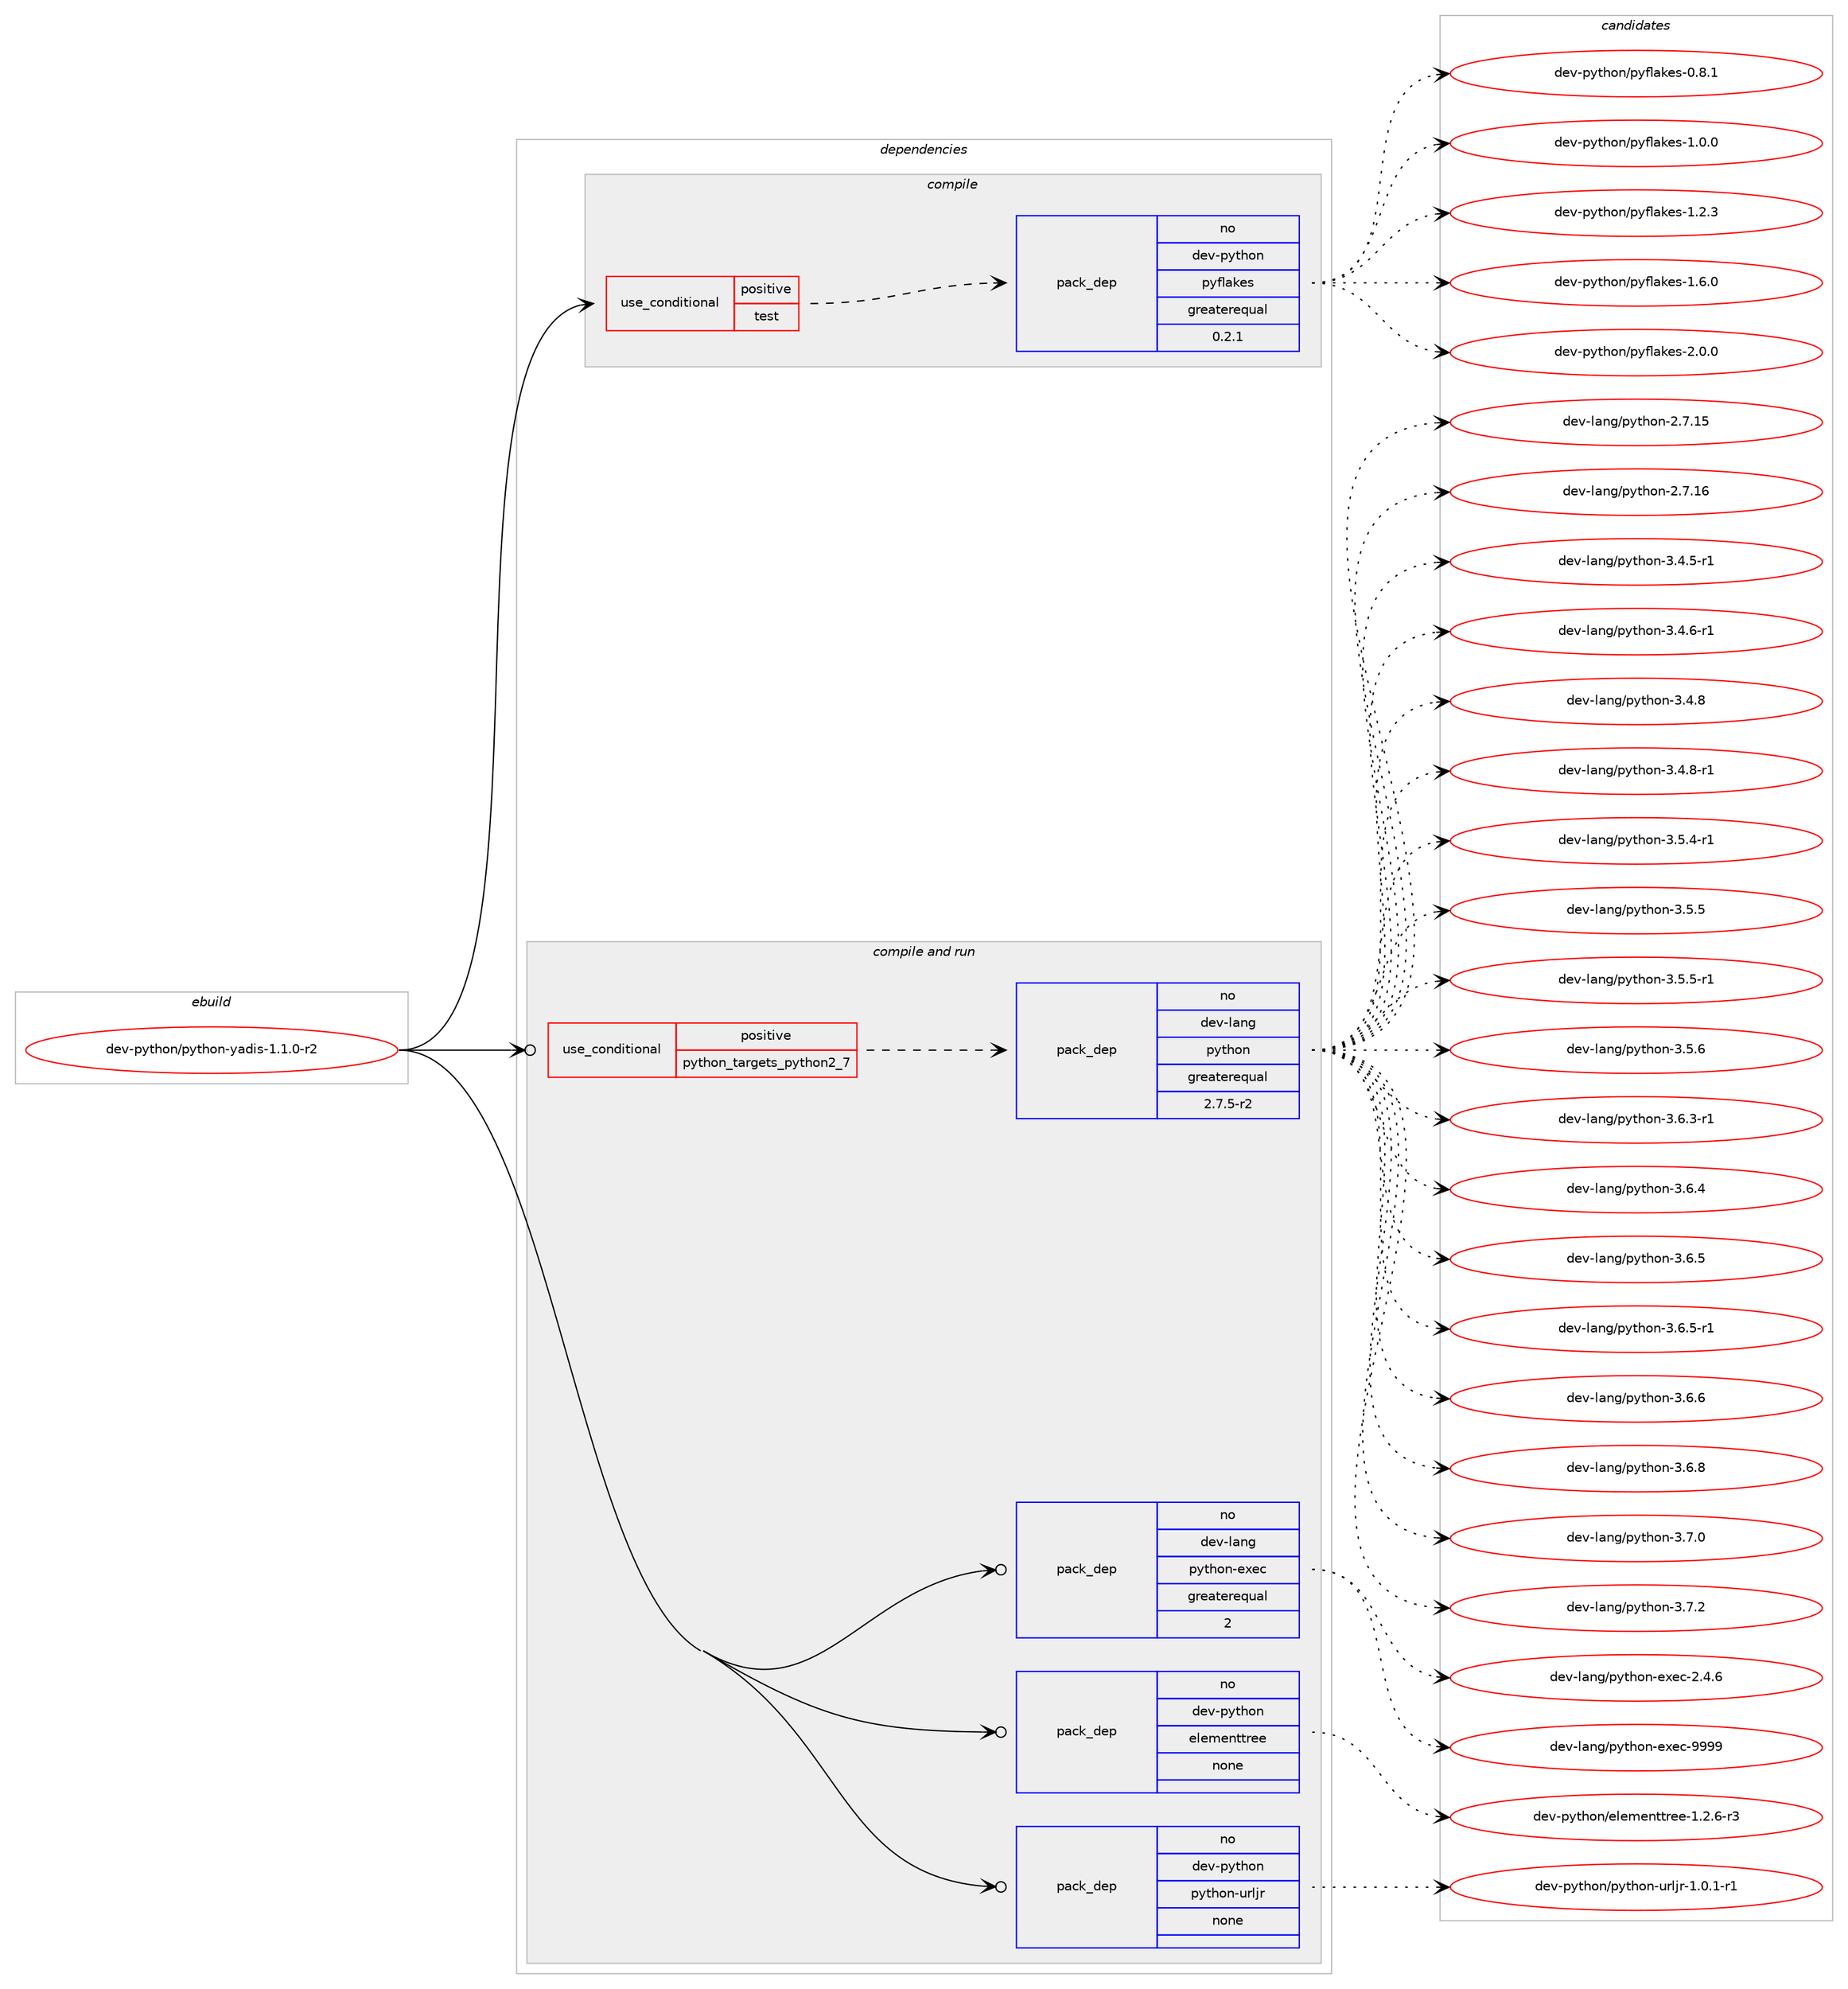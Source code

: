 digraph prolog {

# *************
# Graph options
# *************

newrank=true;
concentrate=true;
compound=true;
graph [rankdir=LR,fontname=Helvetica,fontsize=10,ranksep=1.5];#, ranksep=2.5, nodesep=0.2];
edge  [arrowhead=vee];
node  [fontname=Helvetica,fontsize=10];

# **********
# The ebuild
# **********

subgraph cluster_leftcol {
color=gray;
rank=same;
label=<<i>ebuild</i>>;
id [label="dev-python/python-yadis-1.1.0-r2", color=red, width=4, href="../dev-python/python-yadis-1.1.0-r2.svg"];
}

# ****************
# The dependencies
# ****************

subgraph cluster_midcol {
color=gray;
label=<<i>dependencies</i>>;
subgraph cluster_compile {
fillcolor="#eeeeee";
style=filled;
label=<<i>compile</i>>;
subgraph cond383162 {
dependency1437110 [label=<<TABLE BORDER="0" CELLBORDER="1" CELLSPACING="0" CELLPADDING="4"><TR><TD ROWSPAN="3" CELLPADDING="10">use_conditional</TD></TR><TR><TD>positive</TD></TR><TR><TD>test</TD></TR></TABLE>>, shape=none, color=red];
subgraph pack1030593 {
dependency1437111 [label=<<TABLE BORDER="0" CELLBORDER="1" CELLSPACING="0" CELLPADDING="4" WIDTH="220"><TR><TD ROWSPAN="6" CELLPADDING="30">pack_dep</TD></TR><TR><TD WIDTH="110">no</TD></TR><TR><TD>dev-python</TD></TR><TR><TD>pyflakes</TD></TR><TR><TD>greaterequal</TD></TR><TR><TD>0.2.1</TD></TR></TABLE>>, shape=none, color=blue];
}
dependency1437110:e -> dependency1437111:w [weight=20,style="dashed",arrowhead="vee"];
}
id:e -> dependency1437110:w [weight=20,style="solid",arrowhead="vee"];
}
subgraph cluster_compileandrun {
fillcolor="#eeeeee";
style=filled;
label=<<i>compile and run</i>>;
subgraph cond383163 {
dependency1437112 [label=<<TABLE BORDER="0" CELLBORDER="1" CELLSPACING="0" CELLPADDING="4"><TR><TD ROWSPAN="3" CELLPADDING="10">use_conditional</TD></TR><TR><TD>positive</TD></TR><TR><TD>python_targets_python2_7</TD></TR></TABLE>>, shape=none, color=red];
subgraph pack1030594 {
dependency1437113 [label=<<TABLE BORDER="0" CELLBORDER="1" CELLSPACING="0" CELLPADDING="4" WIDTH="220"><TR><TD ROWSPAN="6" CELLPADDING="30">pack_dep</TD></TR><TR><TD WIDTH="110">no</TD></TR><TR><TD>dev-lang</TD></TR><TR><TD>python</TD></TR><TR><TD>greaterequal</TD></TR><TR><TD>2.7.5-r2</TD></TR></TABLE>>, shape=none, color=blue];
}
dependency1437112:e -> dependency1437113:w [weight=20,style="dashed",arrowhead="vee"];
}
id:e -> dependency1437112:w [weight=20,style="solid",arrowhead="odotvee"];
subgraph pack1030595 {
dependency1437114 [label=<<TABLE BORDER="0" CELLBORDER="1" CELLSPACING="0" CELLPADDING="4" WIDTH="220"><TR><TD ROWSPAN="6" CELLPADDING="30">pack_dep</TD></TR><TR><TD WIDTH="110">no</TD></TR><TR><TD>dev-lang</TD></TR><TR><TD>python-exec</TD></TR><TR><TD>greaterequal</TD></TR><TR><TD>2</TD></TR></TABLE>>, shape=none, color=blue];
}
id:e -> dependency1437114:w [weight=20,style="solid",arrowhead="odotvee"];
subgraph pack1030596 {
dependency1437115 [label=<<TABLE BORDER="0" CELLBORDER="1" CELLSPACING="0" CELLPADDING="4" WIDTH="220"><TR><TD ROWSPAN="6" CELLPADDING="30">pack_dep</TD></TR><TR><TD WIDTH="110">no</TD></TR><TR><TD>dev-python</TD></TR><TR><TD>elementtree</TD></TR><TR><TD>none</TD></TR><TR><TD></TD></TR></TABLE>>, shape=none, color=blue];
}
id:e -> dependency1437115:w [weight=20,style="solid",arrowhead="odotvee"];
subgraph pack1030597 {
dependency1437116 [label=<<TABLE BORDER="0" CELLBORDER="1" CELLSPACING="0" CELLPADDING="4" WIDTH="220"><TR><TD ROWSPAN="6" CELLPADDING="30">pack_dep</TD></TR><TR><TD WIDTH="110">no</TD></TR><TR><TD>dev-python</TD></TR><TR><TD>python-urljr</TD></TR><TR><TD>none</TD></TR><TR><TD></TD></TR></TABLE>>, shape=none, color=blue];
}
id:e -> dependency1437116:w [weight=20,style="solid",arrowhead="odotvee"];
}
subgraph cluster_run {
fillcolor="#eeeeee";
style=filled;
label=<<i>run</i>>;
}
}

# **************
# The candidates
# **************

subgraph cluster_choices {
rank=same;
color=gray;
label=<<i>candidates</i>>;

subgraph choice1030593 {
color=black;
nodesep=1;
choice100101118451121211161041111104711212110210897107101115454846564649 [label="dev-python/pyflakes-0.8.1", color=red, width=4,href="../dev-python/pyflakes-0.8.1.svg"];
choice100101118451121211161041111104711212110210897107101115454946484648 [label="dev-python/pyflakes-1.0.0", color=red, width=4,href="../dev-python/pyflakes-1.0.0.svg"];
choice100101118451121211161041111104711212110210897107101115454946504651 [label="dev-python/pyflakes-1.2.3", color=red, width=4,href="../dev-python/pyflakes-1.2.3.svg"];
choice100101118451121211161041111104711212110210897107101115454946544648 [label="dev-python/pyflakes-1.6.0", color=red, width=4,href="../dev-python/pyflakes-1.6.0.svg"];
choice100101118451121211161041111104711212110210897107101115455046484648 [label="dev-python/pyflakes-2.0.0", color=red, width=4,href="../dev-python/pyflakes-2.0.0.svg"];
dependency1437111:e -> choice100101118451121211161041111104711212110210897107101115454846564649:w [style=dotted,weight="100"];
dependency1437111:e -> choice100101118451121211161041111104711212110210897107101115454946484648:w [style=dotted,weight="100"];
dependency1437111:e -> choice100101118451121211161041111104711212110210897107101115454946504651:w [style=dotted,weight="100"];
dependency1437111:e -> choice100101118451121211161041111104711212110210897107101115454946544648:w [style=dotted,weight="100"];
dependency1437111:e -> choice100101118451121211161041111104711212110210897107101115455046484648:w [style=dotted,weight="100"];
}
subgraph choice1030594 {
color=black;
nodesep=1;
choice10010111845108971101034711212111610411111045504655464953 [label="dev-lang/python-2.7.15", color=red, width=4,href="../dev-lang/python-2.7.15.svg"];
choice10010111845108971101034711212111610411111045504655464954 [label="dev-lang/python-2.7.16", color=red, width=4,href="../dev-lang/python-2.7.16.svg"];
choice1001011184510897110103471121211161041111104551465246534511449 [label="dev-lang/python-3.4.5-r1", color=red, width=4,href="../dev-lang/python-3.4.5-r1.svg"];
choice1001011184510897110103471121211161041111104551465246544511449 [label="dev-lang/python-3.4.6-r1", color=red, width=4,href="../dev-lang/python-3.4.6-r1.svg"];
choice100101118451089711010347112121116104111110455146524656 [label="dev-lang/python-3.4.8", color=red, width=4,href="../dev-lang/python-3.4.8.svg"];
choice1001011184510897110103471121211161041111104551465246564511449 [label="dev-lang/python-3.4.8-r1", color=red, width=4,href="../dev-lang/python-3.4.8-r1.svg"];
choice1001011184510897110103471121211161041111104551465346524511449 [label="dev-lang/python-3.5.4-r1", color=red, width=4,href="../dev-lang/python-3.5.4-r1.svg"];
choice100101118451089711010347112121116104111110455146534653 [label="dev-lang/python-3.5.5", color=red, width=4,href="../dev-lang/python-3.5.5.svg"];
choice1001011184510897110103471121211161041111104551465346534511449 [label="dev-lang/python-3.5.5-r1", color=red, width=4,href="../dev-lang/python-3.5.5-r1.svg"];
choice100101118451089711010347112121116104111110455146534654 [label="dev-lang/python-3.5.6", color=red, width=4,href="../dev-lang/python-3.5.6.svg"];
choice1001011184510897110103471121211161041111104551465446514511449 [label="dev-lang/python-3.6.3-r1", color=red, width=4,href="../dev-lang/python-3.6.3-r1.svg"];
choice100101118451089711010347112121116104111110455146544652 [label="dev-lang/python-3.6.4", color=red, width=4,href="../dev-lang/python-3.6.4.svg"];
choice100101118451089711010347112121116104111110455146544653 [label="dev-lang/python-3.6.5", color=red, width=4,href="../dev-lang/python-3.6.5.svg"];
choice1001011184510897110103471121211161041111104551465446534511449 [label="dev-lang/python-3.6.5-r1", color=red, width=4,href="../dev-lang/python-3.6.5-r1.svg"];
choice100101118451089711010347112121116104111110455146544654 [label="dev-lang/python-3.6.6", color=red, width=4,href="../dev-lang/python-3.6.6.svg"];
choice100101118451089711010347112121116104111110455146544656 [label="dev-lang/python-3.6.8", color=red, width=4,href="../dev-lang/python-3.6.8.svg"];
choice100101118451089711010347112121116104111110455146554648 [label="dev-lang/python-3.7.0", color=red, width=4,href="../dev-lang/python-3.7.0.svg"];
choice100101118451089711010347112121116104111110455146554650 [label="dev-lang/python-3.7.2", color=red, width=4,href="../dev-lang/python-3.7.2.svg"];
dependency1437113:e -> choice10010111845108971101034711212111610411111045504655464953:w [style=dotted,weight="100"];
dependency1437113:e -> choice10010111845108971101034711212111610411111045504655464954:w [style=dotted,weight="100"];
dependency1437113:e -> choice1001011184510897110103471121211161041111104551465246534511449:w [style=dotted,weight="100"];
dependency1437113:e -> choice1001011184510897110103471121211161041111104551465246544511449:w [style=dotted,weight="100"];
dependency1437113:e -> choice100101118451089711010347112121116104111110455146524656:w [style=dotted,weight="100"];
dependency1437113:e -> choice1001011184510897110103471121211161041111104551465246564511449:w [style=dotted,weight="100"];
dependency1437113:e -> choice1001011184510897110103471121211161041111104551465346524511449:w [style=dotted,weight="100"];
dependency1437113:e -> choice100101118451089711010347112121116104111110455146534653:w [style=dotted,weight="100"];
dependency1437113:e -> choice1001011184510897110103471121211161041111104551465346534511449:w [style=dotted,weight="100"];
dependency1437113:e -> choice100101118451089711010347112121116104111110455146534654:w [style=dotted,weight="100"];
dependency1437113:e -> choice1001011184510897110103471121211161041111104551465446514511449:w [style=dotted,weight="100"];
dependency1437113:e -> choice100101118451089711010347112121116104111110455146544652:w [style=dotted,weight="100"];
dependency1437113:e -> choice100101118451089711010347112121116104111110455146544653:w [style=dotted,weight="100"];
dependency1437113:e -> choice1001011184510897110103471121211161041111104551465446534511449:w [style=dotted,weight="100"];
dependency1437113:e -> choice100101118451089711010347112121116104111110455146544654:w [style=dotted,weight="100"];
dependency1437113:e -> choice100101118451089711010347112121116104111110455146544656:w [style=dotted,weight="100"];
dependency1437113:e -> choice100101118451089711010347112121116104111110455146554648:w [style=dotted,weight="100"];
dependency1437113:e -> choice100101118451089711010347112121116104111110455146554650:w [style=dotted,weight="100"];
}
subgraph choice1030595 {
color=black;
nodesep=1;
choice1001011184510897110103471121211161041111104510112010199455046524654 [label="dev-lang/python-exec-2.4.6", color=red, width=4,href="../dev-lang/python-exec-2.4.6.svg"];
choice10010111845108971101034711212111610411111045101120101994557575757 [label="dev-lang/python-exec-9999", color=red, width=4,href="../dev-lang/python-exec-9999.svg"];
dependency1437114:e -> choice1001011184510897110103471121211161041111104510112010199455046524654:w [style=dotted,weight="100"];
dependency1437114:e -> choice10010111845108971101034711212111610411111045101120101994557575757:w [style=dotted,weight="100"];
}
subgraph choice1030596 {
color=black;
nodesep=1;
choice10010111845112121116104111110471011081011091011101161161141011014549465046544511451 [label="dev-python/elementtree-1.2.6-r3", color=red, width=4,href="../dev-python/elementtree-1.2.6-r3.svg"];
dependency1437115:e -> choice10010111845112121116104111110471011081011091011101161161141011014549465046544511451:w [style=dotted,weight="100"];
}
subgraph choice1030597 {
color=black;
nodesep=1;
choice1001011184511212111610411111047112121116104111110451171141081061144549464846494511449 [label="dev-python/python-urljr-1.0.1-r1", color=red, width=4,href="../dev-python/python-urljr-1.0.1-r1.svg"];
dependency1437116:e -> choice1001011184511212111610411111047112121116104111110451171141081061144549464846494511449:w [style=dotted,weight="100"];
}
}

}
